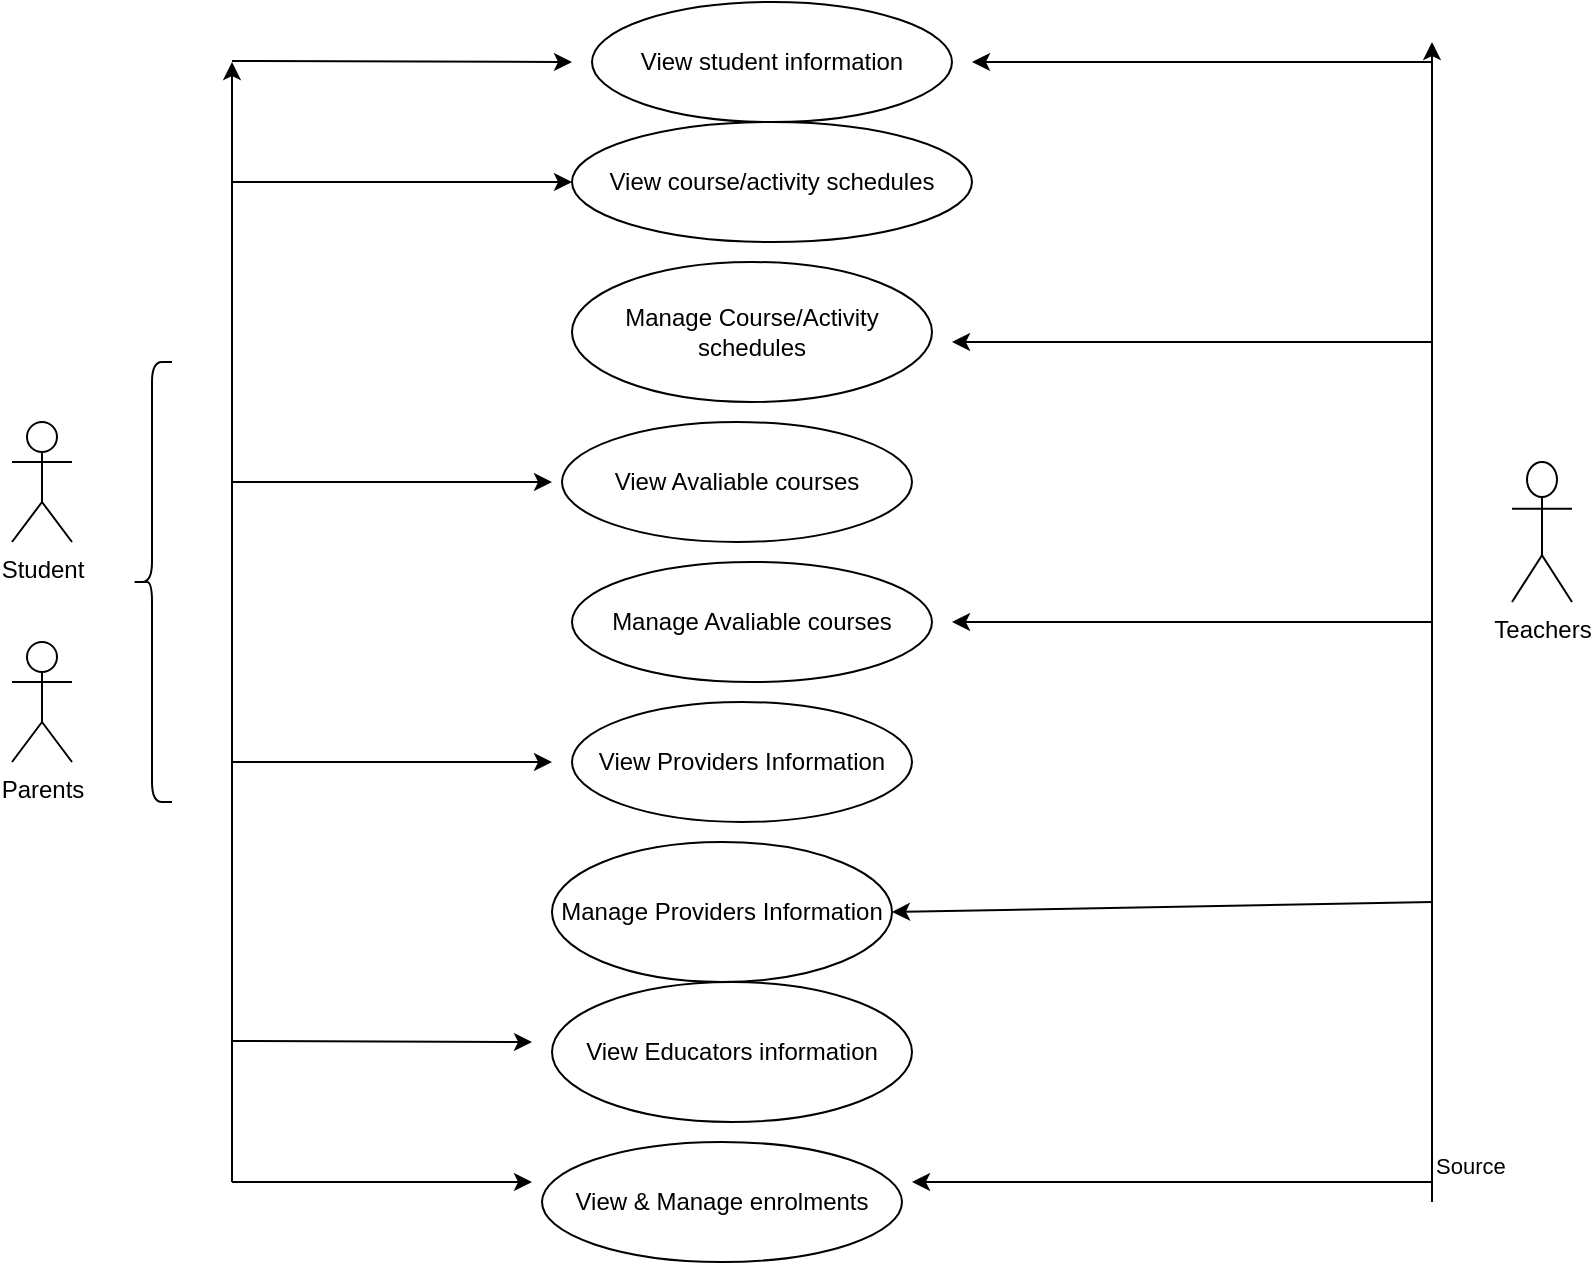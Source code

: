 <mxfile version="13.9.9" type="device"><diagram id="Rhw6keqEd9TTfJzkxqY-" name="Page-1"><mxGraphModel dx="1024" dy="584" grid="1" gridSize="10" guides="1" tooltips="1" connect="1" arrows="1" fold="1" page="1" pageScale="1" pageWidth="850" pageHeight="1100" math="0" shadow="0"><root><mxCell id="0"/><mxCell id="1" parent="0"/><mxCell id="PObX1eHVse5dmn-artxy-1" value="Student" style="shape=umlActor;verticalLabelPosition=bottom;verticalAlign=top;html=1;outlineConnect=0;" parent="1" vertex="1"><mxGeometry x="30" y="220" width="30" height="60" as="geometry"/></mxCell><mxCell id="PObX1eHVse5dmn-artxy-3" value="Teachers" style="shape=umlActor;verticalLabelPosition=bottom;verticalAlign=top;html=1;outlineConnect=0;" parent="1" vertex="1"><mxGeometry x="780" y="240" width="30" height="70" as="geometry"/></mxCell><mxCell id="PObX1eHVse5dmn-artxy-19" value="Parents" style="shape=umlActor;verticalLabelPosition=bottom;verticalAlign=top;html=1;outlineConnect=0;" parent="1" vertex="1"><mxGeometry x="30" y="330" width="30" height="60" as="geometry"/></mxCell><mxCell id="PObX1eHVse5dmn-artxy-26" value="" style="endArrow=classic;html=1;" parent="1" edge="1"><mxGeometry relative="1" as="geometry"><mxPoint x="140" y="600" as="sourcePoint"/><mxPoint x="140" y="40" as="targetPoint"/></mxGeometry></mxCell><mxCell id="PObX1eHVse5dmn-artxy-28" value="" style="endArrow=classic;html=1;" parent="1" edge="1"><mxGeometry relative="1" as="geometry"><mxPoint x="140" y="39.5" as="sourcePoint"/><mxPoint x="310" y="40" as="targetPoint"/></mxGeometry></mxCell><mxCell id="PObX1eHVse5dmn-artxy-30" value="" style="endArrow=classic;html=1;" parent="1" edge="1"><mxGeometry relative="1" as="geometry"><mxPoint x="140" y="100" as="sourcePoint"/><mxPoint x="310" y="100" as="targetPoint"/></mxGeometry></mxCell><mxCell id="PObX1eHVse5dmn-artxy-34" value="" style="endArrow=classic;html=1;" parent="1" edge="1"><mxGeometry relative="1" as="geometry"><mxPoint x="140" y="250" as="sourcePoint"/><mxPoint x="300" y="250" as="targetPoint"/></mxGeometry></mxCell><mxCell id="PObX1eHVse5dmn-artxy-38" value="" style="endArrow=classic;html=1;" parent="1" edge="1"><mxGeometry relative="1" as="geometry"><mxPoint x="140" y="529.5" as="sourcePoint"/><mxPoint x="290" y="530" as="targetPoint"/></mxGeometry></mxCell><mxCell id="PObX1eHVse5dmn-artxy-44" value="" style="endArrow=classic;html=1;" parent="1" edge="1"><mxGeometry relative="1" as="geometry"><mxPoint x="140" y="600" as="sourcePoint"/><mxPoint x="290" y="600" as="targetPoint"/><Array as="points"><mxPoint x="220" y="600"/></Array></mxGeometry></mxCell><mxCell id="PObX1eHVse5dmn-artxy-46" value="" style="endArrow=classic;html=1;" parent="1" edge="1"><mxGeometry relative="1" as="geometry"><mxPoint x="140" y="390" as="sourcePoint"/><mxPoint x="300" y="390" as="targetPoint"/></mxGeometry></mxCell><mxCell id="PObX1eHVse5dmn-artxy-48" value="" style="shape=curlyBracket;whiteSpace=wrap;html=1;rounded=1;" parent="1" vertex="1"><mxGeometry x="90" y="190" width="20" height="220" as="geometry"/></mxCell><mxCell id="PObX1eHVse5dmn-artxy-52" value="" style="endArrow=classic;html=1;" parent="1" edge="1"><mxGeometry relative="1" as="geometry"><mxPoint x="740" y="610" as="sourcePoint"/><mxPoint x="740" y="30" as="targetPoint"/></mxGeometry></mxCell><mxCell id="PObX1eHVse5dmn-artxy-54" value="" style="endArrow=classic;html=1;" parent="1" edge="1"><mxGeometry relative="1" as="geometry"><mxPoint x="740" y="600" as="sourcePoint"/><mxPoint x="480" y="600" as="targetPoint"/></mxGeometry></mxCell><mxCell id="PObX1eHVse5dmn-artxy-56" value="Source" style="edgeLabel;resizable=0;html=1;align=left;verticalAlign=bottom;" parent="PObX1eHVse5dmn-artxy-54" connectable="0" vertex="1"><mxGeometry x="-1" relative="1" as="geometry"/></mxCell><mxCell id="PObX1eHVse5dmn-artxy-57" value="" style="endArrow=classic;html=1;entryX=1;entryY=0.5;entryDx=0;entryDy=0;" parent="1" edge="1" target="Mhetddi5FyYTkQE1eXvg-7"><mxGeometry relative="1" as="geometry"><mxPoint x="740" y="460" as="sourcePoint"/><mxPoint x="490" y="460" as="targetPoint"/></mxGeometry></mxCell><mxCell id="PObX1eHVse5dmn-artxy-60" value="" style="endArrow=classic;html=1;" parent="1" edge="1"><mxGeometry relative="1" as="geometry"><mxPoint x="740" y="320" as="sourcePoint"/><mxPoint x="500" y="320" as="targetPoint"/></mxGeometry></mxCell><mxCell id="PObX1eHVse5dmn-artxy-62" value="" style="endArrow=classic;html=1;" parent="1" edge="1"><mxGeometry relative="1" as="geometry"><mxPoint x="740" y="180" as="sourcePoint"/><mxPoint x="500" y="180" as="targetPoint"/></mxGeometry></mxCell><mxCell id="PObX1eHVse5dmn-artxy-64" value="" style="endArrow=classic;html=1;" parent="1" edge="1"><mxGeometry relative="1" as="geometry"><mxPoint x="740" y="40" as="sourcePoint"/><mxPoint x="510" y="40" as="targetPoint"/></mxGeometry></mxCell><mxCell id="Mhetddi5FyYTkQE1eXvg-1" value="View student information" style="ellipse;whiteSpace=wrap;html=1;" vertex="1" parent="1"><mxGeometry x="320" y="10" width="180" height="60" as="geometry"/></mxCell><mxCell id="Mhetddi5FyYTkQE1eXvg-2" value="View course/activity schedules" style="ellipse;whiteSpace=wrap;html=1;" vertex="1" parent="1"><mxGeometry x="310" y="70" width="200" height="60" as="geometry"/></mxCell><mxCell id="Mhetddi5FyYTkQE1eXvg-3" value="Manage Course/Activity schedules" style="ellipse;whiteSpace=wrap;html=1;" vertex="1" parent="1"><mxGeometry x="310" y="140" width="180" height="70" as="geometry"/></mxCell><mxCell id="Mhetddi5FyYTkQE1eXvg-4" value="View Avaliable courses" style="ellipse;whiteSpace=wrap;html=1;" vertex="1" parent="1"><mxGeometry x="305" y="220" width="175" height="60" as="geometry"/></mxCell><mxCell id="Mhetddi5FyYTkQE1eXvg-5" value="Manage Avaliable courses" style="ellipse;whiteSpace=wrap;html=1;" vertex="1" parent="1"><mxGeometry x="310" y="290" width="180" height="60" as="geometry"/></mxCell><mxCell id="Mhetddi5FyYTkQE1eXvg-6" value="View Providers Information" style="ellipse;whiteSpace=wrap;html=1;" vertex="1" parent="1"><mxGeometry x="310" y="360" width="170" height="60" as="geometry"/></mxCell><mxCell id="Mhetddi5FyYTkQE1eXvg-7" value="Manage Providers Information" style="ellipse;whiteSpace=wrap;html=1;" vertex="1" parent="1"><mxGeometry x="300" y="430" width="170" height="70" as="geometry"/></mxCell><mxCell id="Mhetddi5FyYTkQE1eXvg-8" value="View Educators information" style="ellipse;whiteSpace=wrap;html=1;" vertex="1" parent="1"><mxGeometry x="300" y="500" width="180" height="70" as="geometry"/></mxCell><mxCell id="Mhetddi5FyYTkQE1eXvg-9" value="View &amp;amp; Manage enrolments" style="ellipse;whiteSpace=wrap;html=1;" vertex="1" parent="1"><mxGeometry x="295" y="580" width="180" height="60" as="geometry"/></mxCell></root></mxGraphModel></diagram></mxfile>